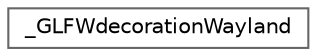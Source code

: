 digraph "Graphical Class Hierarchy"
{
 // LATEX_PDF_SIZE
  bgcolor="transparent";
  edge [fontname=Helvetica,fontsize=10,labelfontname=Helvetica,labelfontsize=10];
  node [fontname=Helvetica,fontsize=10,shape=box,height=0.2,width=0.4];
  rankdir="LR";
  Node0 [id="Node000000",label="_GLFWdecorationWayland",height=0.2,width=0.4,color="grey40", fillcolor="white", style="filled",URL="$struct___g_l_f_wdecoration_wayland.html",tooltip=" "];
}
